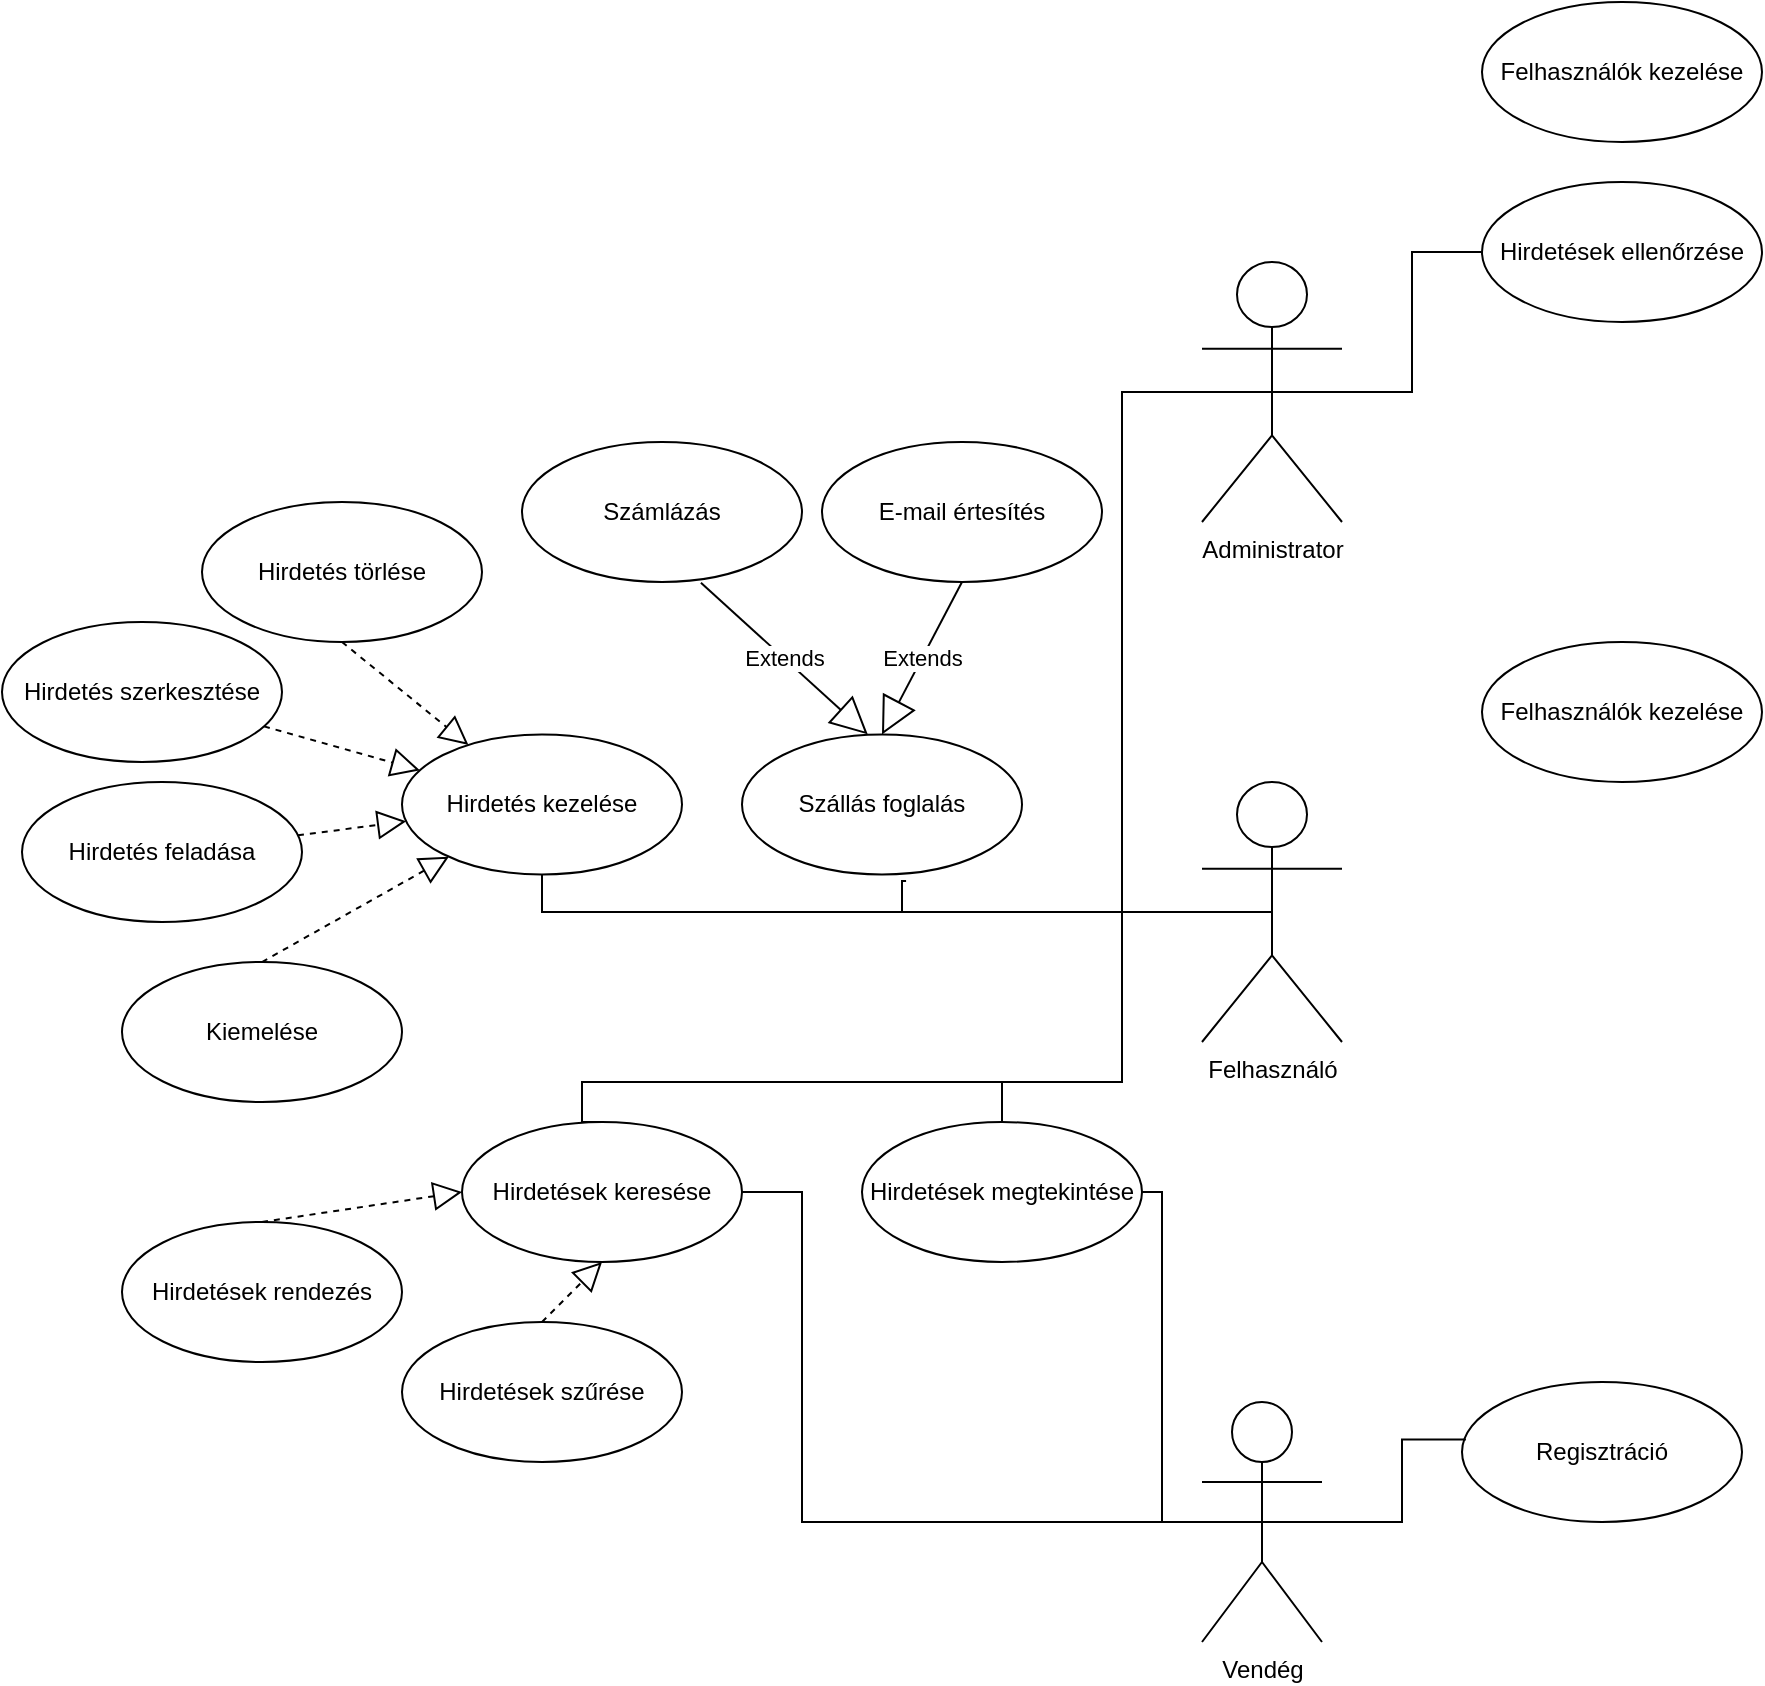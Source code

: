 <mxfile version="20.4.0" type="github">
  <diagram id="vCDDxRoxCiJaGm33c0gr" name="1 oldal">
    <mxGraphModel dx="1378" dy="953" grid="1" gridSize="10" guides="1" tooltips="1" connect="1" arrows="1" fold="1" page="1" pageScale="1" pageWidth="1920" pageHeight="1200" math="0" shadow="0">
      <root>
        <mxCell id="0" />
        <mxCell id="1" parent="0" />
        <mxCell id="1Sj-9uh8qt3EI9mCbqQE-1" value="Felhasználó&lt;br&gt;" style="shape=umlActor;verticalLabelPosition=bottom;verticalAlign=top;html=1;" vertex="1" parent="1">
          <mxGeometry x="890" y="480" width="70" height="130" as="geometry" />
        </mxCell>
        <mxCell id="1Sj-9uh8qt3EI9mCbqQE-3" value="Felhasználók kezelése" style="ellipse;whiteSpace=wrap;html=1;" vertex="1" parent="1">
          <mxGeometry x="1030" y="90" width="140" height="70" as="geometry" />
        </mxCell>
        <mxCell id="1Sj-9uh8qt3EI9mCbqQE-4" value="Administrator" style="shape=umlActor;verticalLabelPosition=bottom;verticalAlign=top;html=1;" vertex="1" parent="1">
          <mxGeometry x="890" y="220" width="70" height="130" as="geometry" />
        </mxCell>
        <mxCell id="1Sj-9uh8qt3EI9mCbqQE-7" value="Hirdetések ellenőrzése" style="ellipse;whiteSpace=wrap;html=1;" vertex="1" parent="1">
          <mxGeometry x="1030" y="180" width="140" height="70" as="geometry" />
        </mxCell>
        <mxCell id="1Sj-9uh8qt3EI9mCbqQE-8" value="Hirdetés kezelése" style="ellipse;whiteSpace=wrap;html=1;" vertex="1" parent="1">
          <mxGeometry x="490" y="456.25" width="140" height="70" as="geometry" />
        </mxCell>
        <mxCell id="1Sj-9uh8qt3EI9mCbqQE-9" value="Hirdetés törlése" style="ellipse;whiteSpace=wrap;html=1;" vertex="1" parent="1">
          <mxGeometry x="390" y="340" width="140" height="70" as="geometry" />
        </mxCell>
        <mxCell id="1Sj-9uh8qt3EI9mCbqQE-10" value="Hirdetés szerkesztése" style="ellipse;whiteSpace=wrap;html=1;" vertex="1" parent="1">
          <mxGeometry x="290" y="400" width="140" height="70" as="geometry" />
        </mxCell>
        <mxCell id="1Sj-9uh8qt3EI9mCbqQE-11" value="Hirdetés feladása" style="ellipse;whiteSpace=wrap;html=1;" vertex="1" parent="1">
          <mxGeometry x="300" y="480" width="140" height="70" as="geometry" />
        </mxCell>
        <mxCell id="1Sj-9uh8qt3EI9mCbqQE-12" value="Kiemelése" style="ellipse;whiteSpace=wrap;html=1;" vertex="1" parent="1">
          <mxGeometry x="350" y="570" width="140" height="70" as="geometry" />
        </mxCell>
        <mxCell id="1Sj-9uh8qt3EI9mCbqQE-14" value="" style="endArrow=block;dashed=1;endFill=0;endSize=12;html=1;rounded=0;exitX=0.5;exitY=1;exitDx=0;exitDy=0;" edge="1" parent="1" source="1Sj-9uh8qt3EI9mCbqQE-9" target="1Sj-9uh8qt3EI9mCbqQE-8">
          <mxGeometry width="160" relative="1" as="geometry">
            <mxPoint x="1250.081" y="390.001" as="sourcePoint" />
            <mxPoint x="1240" y="470.83" as="targetPoint" />
          </mxGeometry>
        </mxCell>
        <mxCell id="1Sj-9uh8qt3EI9mCbqQE-15" value="" style="endArrow=block;dashed=1;endFill=0;endSize=12;html=1;rounded=0;" edge="1" parent="1" source="1Sj-9uh8qt3EI9mCbqQE-10" target="1Sj-9uh8qt3EI9mCbqQE-8">
          <mxGeometry width="160" relative="1" as="geometry">
            <mxPoint x="1198.608" y="476.252" as="sourcePoint" />
            <mxPoint x="1140.001" y="526.038" as="targetPoint" />
          </mxGeometry>
        </mxCell>
        <mxCell id="1Sj-9uh8qt3EI9mCbqQE-16" value="" style="endArrow=block;dashed=1;endFill=0;endSize=12;html=1;rounded=0;" edge="1" parent="1" source="1Sj-9uh8qt3EI9mCbqQE-11" target="1Sj-9uh8qt3EI9mCbqQE-8">
          <mxGeometry width="160" relative="1" as="geometry">
            <mxPoint x="1184.218" y="451.332" as="sourcePoint" />
            <mxPoint x="1125.611" y="501.118" as="targetPoint" />
          </mxGeometry>
        </mxCell>
        <mxCell id="1Sj-9uh8qt3EI9mCbqQE-17" value="" style="endArrow=block;dashed=1;endFill=0;endSize=12;html=1;rounded=0;exitX=0.5;exitY=0;exitDx=0;exitDy=0;" edge="1" parent="1" source="1Sj-9uh8qt3EI9mCbqQE-12" target="1Sj-9uh8qt3EI9mCbqQE-8">
          <mxGeometry width="160" relative="1" as="geometry">
            <mxPoint x="1194.218" y="461.332" as="sourcePoint" />
            <mxPoint x="1135.611" y="511.118" as="targetPoint" />
          </mxGeometry>
        </mxCell>
        <mxCell id="1Sj-9uh8qt3EI9mCbqQE-23" value="" style="endArrow=none;html=1;edgeStyle=orthogonalEdgeStyle;rounded=0;exitX=0.5;exitY=0.5;exitDx=0;exitDy=0;exitPerimeter=0;entryX=0.5;entryY=1;entryDx=0;entryDy=0;" edge="1" parent="1" source="1Sj-9uh8qt3EI9mCbqQE-1" target="1Sj-9uh8qt3EI9mCbqQE-8">
          <mxGeometry relative="1" as="geometry">
            <mxPoint x="1030" y="486.25" as="sourcePoint" />
            <mxPoint x="560" y="545" as="targetPoint" />
          </mxGeometry>
        </mxCell>
        <mxCell id="1Sj-9uh8qt3EI9mCbqQE-26" value="" style="endArrow=none;html=1;edgeStyle=orthogonalEdgeStyle;rounded=0;exitX=0.5;exitY=0.5;exitDx=0;exitDy=0;exitPerimeter=0;" edge="1" parent="1" source="1Sj-9uh8qt3EI9mCbqQE-4" target="1Sj-9uh8qt3EI9mCbqQE-7">
          <mxGeometry relative="1" as="geometry">
            <mxPoint x="170" y="190" as="sourcePoint" />
            <mxPoint x="320" y="140" as="targetPoint" />
          </mxGeometry>
        </mxCell>
        <mxCell id="1Sj-9uh8qt3EI9mCbqQE-28" value="Vendég&lt;br&gt;" style="shape=umlActor;verticalLabelPosition=bottom;verticalAlign=top;html=1;" vertex="1" parent="1">
          <mxGeometry x="890" y="790" width="60" height="120" as="geometry" />
        </mxCell>
        <mxCell id="1Sj-9uh8qt3EI9mCbqQE-29" value="Regisztráció" style="ellipse;whiteSpace=wrap;html=1;" vertex="1" parent="1">
          <mxGeometry x="1020" y="780" width="140" height="70" as="geometry" />
        </mxCell>
        <mxCell id="1Sj-9uh8qt3EI9mCbqQE-30" value="Hirdetések keresése" style="ellipse;whiteSpace=wrap;html=1;" vertex="1" parent="1">
          <mxGeometry x="520" y="650" width="140" height="70" as="geometry" />
        </mxCell>
        <mxCell id="1Sj-9uh8qt3EI9mCbqQE-31" value="Hirdetések megtekintése" style="ellipse;whiteSpace=wrap;html=1;" vertex="1" parent="1">
          <mxGeometry x="720" y="650" width="140" height="70" as="geometry" />
        </mxCell>
        <mxCell id="1Sj-9uh8qt3EI9mCbqQE-32" value="Hirdetések rendezés" style="ellipse;whiteSpace=wrap;html=1;" vertex="1" parent="1">
          <mxGeometry x="350" y="700" width="140" height="70" as="geometry" />
        </mxCell>
        <mxCell id="1Sj-9uh8qt3EI9mCbqQE-33" value="" style="endArrow=block;dashed=1;endFill=0;endSize=12;html=1;rounded=0;exitX=0.5;exitY=0;exitDx=0;exitDy=0;entryX=0;entryY=0.5;entryDx=0;entryDy=0;" edge="1" parent="1" source="1Sj-9uh8qt3EI9mCbqQE-32" target="1Sj-9uh8qt3EI9mCbqQE-30">
          <mxGeometry width="160" relative="1" as="geometry">
            <mxPoint x="1006.193" y="930.001" as="sourcePoint" />
            <mxPoint x="580" y="710" as="targetPoint" />
          </mxGeometry>
        </mxCell>
        <mxCell id="1Sj-9uh8qt3EI9mCbqQE-34" value="Hirdetések szűrése" style="ellipse;whiteSpace=wrap;html=1;" vertex="1" parent="1">
          <mxGeometry x="490" y="750" width="140" height="70" as="geometry" />
        </mxCell>
        <mxCell id="1Sj-9uh8qt3EI9mCbqQE-35" value="" style="endArrow=block;dashed=1;endFill=0;endSize=12;html=1;rounded=0;exitX=0.5;exitY=0;exitDx=0;exitDy=0;entryX=0.5;entryY=1;entryDx=0;entryDy=0;" edge="1" parent="1" source="1Sj-9uh8qt3EI9mCbqQE-34" target="1Sj-9uh8qt3EI9mCbqQE-30">
          <mxGeometry width="160" relative="1" as="geometry">
            <mxPoint x="990" y="930" as="sourcePoint" />
            <mxPoint x="600" y="750" as="targetPoint" />
          </mxGeometry>
        </mxCell>
        <mxCell id="1Sj-9uh8qt3EI9mCbqQE-36" value="Szállás foglalás" style="ellipse;whiteSpace=wrap;html=1;" vertex="1" parent="1">
          <mxGeometry x="660" y="456.25" width="140" height="70" as="geometry" />
        </mxCell>
        <mxCell id="1Sj-9uh8qt3EI9mCbqQE-37" value="" style="endArrow=none;html=1;edgeStyle=orthogonalEdgeStyle;rounded=0;entryX=0.5;entryY=0.5;entryDx=0;entryDy=0;entryPerimeter=0;exitX=0.586;exitY=1.046;exitDx=0;exitDy=0;exitPerimeter=0;" edge="1" parent="1" source="1Sj-9uh8qt3EI9mCbqQE-36" target="1Sj-9uh8qt3EI9mCbqQE-1">
          <mxGeometry relative="1" as="geometry">
            <mxPoint x="740" y="530" as="sourcePoint" />
            <mxPoint x="835.0" y="534.413" as="targetPoint" />
            <Array as="points">
              <mxPoint x="740" y="530" />
              <mxPoint x="740" y="545" />
            </Array>
          </mxGeometry>
        </mxCell>
        <mxCell id="1Sj-9uh8qt3EI9mCbqQE-38" value="" style="endArrow=none;html=1;edgeStyle=orthogonalEdgeStyle;rounded=0;entryX=0.5;entryY=0.5;entryDx=0;entryDy=0;entryPerimeter=0;exitX=0.5;exitY=0;exitDx=0;exitDy=0;" edge="1" parent="1" source="1Sj-9uh8qt3EI9mCbqQE-30" target="1Sj-9uh8qt3EI9mCbqQE-1">
          <mxGeometry relative="1" as="geometry">
            <mxPoint x="710.0" y="560.003" as="sourcePoint" />
            <mxPoint x="825" y="613.67" as="targetPoint" />
            <Array as="points">
              <mxPoint x="580" y="630" />
              <mxPoint x="850" y="630" />
              <mxPoint x="850" y="545" />
            </Array>
          </mxGeometry>
        </mxCell>
        <mxCell id="1Sj-9uh8qt3EI9mCbqQE-39" value="" style="endArrow=none;html=1;edgeStyle=orthogonalEdgeStyle;rounded=0;entryX=0.5;entryY=0.5;entryDx=0;entryDy=0;entryPerimeter=0;exitX=1;exitY=0.5;exitDx=0;exitDy=0;" edge="1" parent="1" source="1Sj-9uh8qt3EI9mCbqQE-31" target="1Sj-9uh8qt3EI9mCbqQE-28">
          <mxGeometry relative="1" as="geometry">
            <mxPoint x="870" y="690" as="sourcePoint" />
            <mxPoint x="935" y="555" as="targetPoint" />
            <Array as="points">
              <mxPoint x="870" y="850" />
            </Array>
          </mxGeometry>
        </mxCell>
        <mxCell id="1Sj-9uh8qt3EI9mCbqQE-42" value="" style="endArrow=none;html=1;edgeStyle=orthogonalEdgeStyle;rounded=0;exitX=0.5;exitY=0.5;exitDx=0;exitDy=0;exitPerimeter=0;entryX=0.014;entryY=0.41;entryDx=0;entryDy=0;entryPerimeter=0;" edge="1" parent="1" source="1Sj-9uh8qt3EI9mCbqQE-28" target="1Sj-9uh8qt3EI9mCbqQE-29">
          <mxGeometry relative="1" as="geometry">
            <mxPoint x="950" y="765" as="sourcePoint" />
            <mxPoint x="1065.0" y="711.333" as="targetPoint" />
            <Array as="points">
              <mxPoint x="990" y="850" />
              <mxPoint x="990" y="809" />
            </Array>
          </mxGeometry>
        </mxCell>
        <mxCell id="1Sj-9uh8qt3EI9mCbqQE-43" value="" style="endArrow=none;html=1;edgeStyle=orthogonalEdgeStyle;rounded=0;exitX=0.5;exitY=0;exitDx=0;exitDy=0;" edge="1" parent="1" source="1Sj-9uh8qt3EI9mCbqQE-31">
          <mxGeometry relative="1" as="geometry">
            <mxPoint x="945" y="663.67" as="sourcePoint" />
            <mxPoint x="790" y="630" as="targetPoint" />
          </mxGeometry>
        </mxCell>
        <mxCell id="1Sj-9uh8qt3EI9mCbqQE-44" value="E-mail értesítés" style="ellipse;whiteSpace=wrap;html=1;" vertex="1" parent="1">
          <mxGeometry x="700" y="310" width="140" height="70" as="geometry" />
        </mxCell>
        <mxCell id="1Sj-9uh8qt3EI9mCbqQE-45" value="Extends" style="endArrow=block;endSize=16;endFill=0;html=1;rounded=0;entryX=0.5;entryY=0;entryDx=0;entryDy=0;exitX=0.5;exitY=1;exitDx=0;exitDy=0;" edge="1" parent="1" source="1Sj-9uh8qt3EI9mCbqQE-44" target="1Sj-9uh8qt3EI9mCbqQE-36">
          <mxGeometry width="160" relative="1" as="geometry">
            <mxPoint x="800" y="390" as="sourcePoint" />
            <mxPoint x="960" y="390" as="targetPoint" />
          </mxGeometry>
        </mxCell>
        <mxCell id="1Sj-9uh8qt3EI9mCbqQE-46" value="" style="endArrow=none;html=1;edgeStyle=orthogonalEdgeStyle;rounded=0;entryX=0.5;entryY=0.5;entryDx=0;entryDy=0;entryPerimeter=0;" edge="1" parent="1" target="1Sj-9uh8qt3EI9mCbqQE-4">
          <mxGeometry relative="1" as="geometry">
            <mxPoint x="850" y="550" as="sourcePoint" />
            <mxPoint x="855" y="285" as="targetPoint" />
            <Array as="points">
              <mxPoint x="850" y="400" />
              <mxPoint x="850" y="285" />
            </Array>
          </mxGeometry>
        </mxCell>
        <mxCell id="1Sj-9uh8qt3EI9mCbqQE-47" value="" style="endArrow=none;html=1;edgeStyle=orthogonalEdgeStyle;rounded=0;exitX=1;exitY=0.5;exitDx=0;exitDy=0;entryX=0.5;entryY=0.5;entryDx=0;entryDy=0;entryPerimeter=0;" edge="1" parent="1" source="1Sj-9uh8qt3EI9mCbqQE-30" target="1Sj-9uh8qt3EI9mCbqQE-28">
          <mxGeometry relative="1" as="geometry">
            <mxPoint x="690.0" y="730" as="sourcePoint" />
            <mxPoint x="920" y="850" as="targetPoint" />
            <Array as="points">
              <mxPoint x="690" y="685" />
              <mxPoint x="690" y="850" />
            </Array>
          </mxGeometry>
        </mxCell>
        <mxCell id="1Sj-9uh8qt3EI9mCbqQE-48" value="Számlázás" style="ellipse;whiteSpace=wrap;html=1;" vertex="1" parent="1">
          <mxGeometry x="550" y="310" width="140" height="70" as="geometry" />
        </mxCell>
        <mxCell id="1Sj-9uh8qt3EI9mCbqQE-49" value="Extends" style="endArrow=block;endSize=16;endFill=0;html=1;rounded=0;entryX=0.449;entryY=-0.001;entryDx=0;entryDy=0;exitX=0.639;exitY=1.005;exitDx=0;exitDy=0;exitPerimeter=0;entryPerimeter=0;" edge="1" parent="1" source="1Sj-9uh8qt3EI9mCbqQE-48" target="1Sj-9uh8qt3EI9mCbqQE-36">
          <mxGeometry width="160" relative="1" as="geometry">
            <mxPoint x="780" y="390" as="sourcePoint" />
            <mxPoint x="740" y="466.25" as="targetPoint" />
          </mxGeometry>
        </mxCell>
        <mxCell id="1Sj-9uh8qt3EI9mCbqQE-50" value="Felhasználók kezelése" style="ellipse;whiteSpace=wrap;html=1;" vertex="1" parent="1">
          <mxGeometry x="1030" y="410" width="140" height="70" as="geometry" />
        </mxCell>
      </root>
    </mxGraphModel>
  </diagram>
</mxfile>
